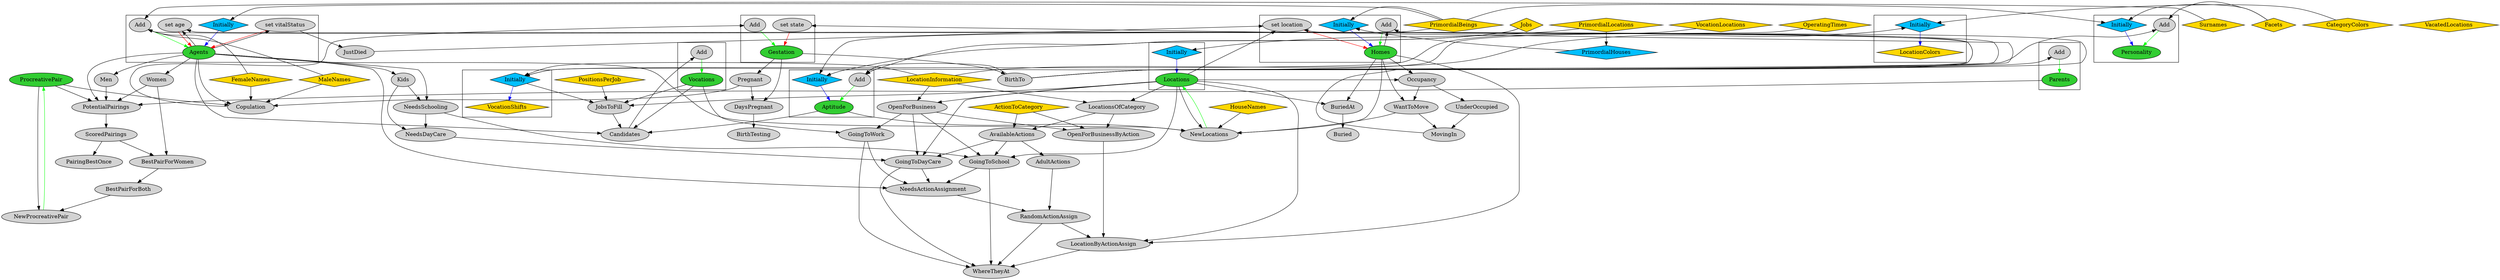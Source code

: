 digraph {
node [ style="filled"]
subgraph "cluster_Agents"{
v18 [ label = "Agents" fillcolor="limegreen"];
v19 [ label = "Add"];
v20 [ label = "Initially" fillcolor="deepskyblue" shape="diamond"];
v22 [ label = "set vitalStatus"];
v23 [ label = "set age"];
}
subgraph "cluster_Personality"{
v4 [ label = "Personality" fillcolor="limegreen"];
v5 [ label = "Add"];
v28 [ label = "Initially" fillcolor="deepskyblue" shape="diamond"];
}
subgraph "cluster_Aptitude"{
v30 [ label = "Aptitude" fillcolor="limegreen"];
v31 [ label = "Add"];
v32 [ label = "Initially" fillcolor="deepskyblue" shape="diamond"];
}
subgraph "cluster_Gestation"{
v7 [ label = "Gestation" fillcolor="limegreen"];
v8 [ label = "Add"];
v27 [ label = "set state"];
}
subgraph "cluster_Parents"{
v25 [ label = "Parents" fillcolor="limegreen"];
v26 [ label = "Add"];
}
subgraph "cluster_LocationColors"{
v39 [ label = "LocationColors" fillcolor="gold" shape="diamond"];
v40 [ label = "Initially" fillcolor="deepskyblue" shape="diamond"];
}
subgraph "cluster_Locations"{
v43 [ label = "Locations" fillcolor="limegreen"];
v44 [ label = "Initially" fillcolor="deepskyblue" shape="diamond"];
}
subgraph "cluster_Homes"{
v47 [ label = "Homes" fillcolor="limegreen"];
v48 [ label = "Add"];
v49 [ label = "Initially" fillcolor="deepskyblue" shape="diamond"];
v51 [ label = "set location"];
}
subgraph "cluster_VocationShifts"{
v62 [ label = "VocationShifts" fillcolor="gold" shape="diamond"];
v63 [ label = "Initially" fillcolor="deepskyblue" shape="diamond"];
}
subgraph "cluster_Vocations"{
v64 [ label = "Vocations" fillcolor="limegreen"];
v65 [ label = "Add"];
}
v0 [ label = "MaleNames" fillcolor="gold" shape="diamond"];
v1 [ label = "FemaleNames" fillcolor="gold" shape="diamond"];
v2 [ label = "Surnames" fillcolor="gold" shape="diamond"];
v3 [ label = "Facets" fillcolor="gold" shape="diamond"];
v6 [ label = "BirthTo"];
v9 [ label = "Copulation"];
v10 [ label = "Pregnant"];
v11 [ label = "ProcreativePair" fillcolor="limegreen"];
v12 [ label = "NewProcreativePair"];
v13 [ label = "BestPairForBoth"];
v14 [ label = "BestPairForWomen"];
v15 [ label = "ScoredPairings"];
v16 [ label = "PotentialPairings"];
v17 [ label = "Women"];
v21 [ label = "PrimordialBeings" fillcolor="gold" shape="diamond"];
v24 [ label = "Men"];
v29 [ label = "Jobs" fillcolor="gold" shape="diamond"];
v33 [ label = "JustDied"];
v34 [ label = "PairingBestOnce"];
v35 [ label = "DaysPregnant"];
v36 [ label = "BirthTesting"];
v37 [ label = "LocationInformation" fillcolor="gold" shape="diamond"];
v38 [ label = "CategoryColors" fillcolor="gold" shape="diamond"];
v41 [ label = "PrimordialLocations" fillcolor="gold" shape="diamond"];
v42 [ label = "NewLocations"];
v45 [ label = "HouseNames" fillcolor="gold" shape="diamond"];
v46 [ label = "WantToMove"];
v50 [ label = "PrimordialHouses" fillcolor="deepskyblue" shape="diamond"];
v52 [ label = "MovingIn"];
v53 [ label = "UnderOccupied"];
v54 [ label = "Occupancy"];
v55 [ label = "VacatedLocations" fillcolor="gold" shape="diamond"];
v56 [ label = "LocationsOfCategory"];
v57 [ label = "BuriedAt"];
v58 [ label = "Buried"];
v59 [ label = "VocationLocations" fillcolor="gold" shape="diamond"];
v60 [ label = "PositionsPerJob" fillcolor="gold" shape="diamond"];
v61 [ label = "OperatingTimes" fillcolor="gold" shape="diamond"];
v66 [ label = "Candidates"];
v67 [ label = "JobsToFill"];
v68 [ label = "ActionToCategory" fillcolor="gold" shape="diamond"];
v69 [ label = "AvailableActions"];
v70 [ label = "OpenForBusiness"];
v71 [ label = "OpenForBusinessByAction"];
v72 [ label = "Kids"];
v73 [ label = "NeedsSchooling"];
v74 [ label = "NeedsDayCare"];
v75 [ label = "GoingToSchool"];
v76 [ label = "GoingToDayCare"];
v77 [ label = "GoingToWork"];
v78 [ label = "WhereTheyAt"];
v79 [ label = "RandomActionAssign"];
v80 [ label = "AdultActions"];
v81 [ label = "NeedsActionAssignment"];
v82 [ label = "LocationByActionAssign"];
v5 -> v4 [ color="green" ]
v6 -> v5 [ constraint="false" ]
v7 -> v6
v8 -> v7 [ color="green" ]
v9 -> v8 [ constraint="false" ]
v10 -> v9
v7 -> v10
v11 -> v9
v12 -> v11 [ color="green" ]
v11 -> v12
v13 -> v12
v14 -> v13
v15 -> v14
v16 -> v15
v11 -> v16
v17 -> v16
v18 -> v17
v19 -> v18 [ color="green" ]
v6 -> v19 [ constraint="false" ]
v2 -> v19 [ constraint="false" ]
v0 -> v19 [ constraint="false" ]
v1 -> v19 [ constraint="false" ]
v20 -> v18 [ color="blue" ]
v21 -> v20 [ constraint="false" ]
v22 -> v18 [ color="red" ]
v18 -> v22 [ constraint="false" ]
v23 -> v18 [ color="red" ]
v6 -> v23 [ constraint="false" ]
v18 -> v23 [ constraint="false" ]
v24 -> v16
v18 -> v24
v18 -> v16
v25 -> v16
v26 -> v25 [ color="green" ]
v6 -> v26 [ constraint="false" ]
v17 -> v14
v18 -> v9
v0 -> v9
v1 -> v9
v27 -> v7 [ color="red" ]
v6 -> v27 [ constraint="false" ]
v3 -> v5 [ constraint="false" ]
v28 -> v4 [ color="blue" ]
v21 -> v28 [ constraint="false" ]
v3 -> v28 [ constraint="false" ]
v31 -> v30 [ color="green" ]
v6 -> v31 [ constraint="false" ]
v29 -> v31 [ constraint="false" ]
v32 -> v30 [ color="blue" ]
v21 -> v32 [ constraint="false" ]
v29 -> v32 [ constraint="false" ]
v22 -> v33
v15 -> v34
v10 -> v35
v7 -> v35
v35 -> v36
v40 -> v39 [ color="blue" ]
v37 -> v40 [ constraint="false" ]
v38 -> v40 [ constraint="false" ]
v43 -> v42
v42 -> v43 [ color="green" ]
v44 -> v43 [ color="blue" ]
v41 -> v44 [ constraint="false" ]
v45 -> v42
v46 -> v42
v47 -> v46
v48 -> v47 [ color="green" ]
v6 -> v48 [ constraint="false" ]
v47 -> v48 [ constraint="false" ]
v49 -> v47 [ color="blue" ]
v50 -> v49 [ constraint="false" ]
v41 -> v50
v21 -> v49 [ constraint="false" ]
v51 -> v47 [ color="red" ]
v33 -> v51 [ constraint="false" ]
v43 -> v51 [ constraint="false" ]
v52 -> v51 [ constraint="false" ]
v46 -> v52
v53 -> v52
v54 -> v53
v43 -> v54
v47 -> v54
v54 -> v46
v47 -> v42
v18 -> v42
v30 -> v42
v37 -> v56
v43 -> v56
v43 -> v57
v47 -> v57
v57 -> v58
v63 -> v62 [ color="blue" ]
v59 -> v63 [ constraint="false" ]
v37 -> v63 [ constraint="false" ]
v61 -> v63 [ constraint="false" ]
v65 -> v64 [ color="green" ]
v66 -> v65 [ constraint="false" ]
v67 -> v66
v43 -> v67
v63 -> v67
v60 -> v67
v64 -> v67
v64 -> v66
v18 -> v66
v30 -> v66
v68 -> v69
v56 -> v69
v43 -> v70
v37 -> v70
v68 -> v71
v56 -> v71
v70 -> v71
v18 -> v72
v72 -> v73
v18 -> v73
v73 -> v74
v72 -> v74
v69 -> v75
v70 -> v75
v43 -> v75
v73 -> v75
v69 -> v76
v70 -> v76
v43 -> v76
v74 -> v76
v64 -> v77
v70 -> v77
v75 -> v78
v76 -> v78
v77 -> v78
v79 -> v78
v80 -> v79
v69 -> v80
v81 -> v79
v77 -> v81
v76 -> v81
v75 -> v81
v18 -> v81
v82 -> v78
v79 -> v82
v47 -> v82
v71 -> v82
v43 -> v82
}

